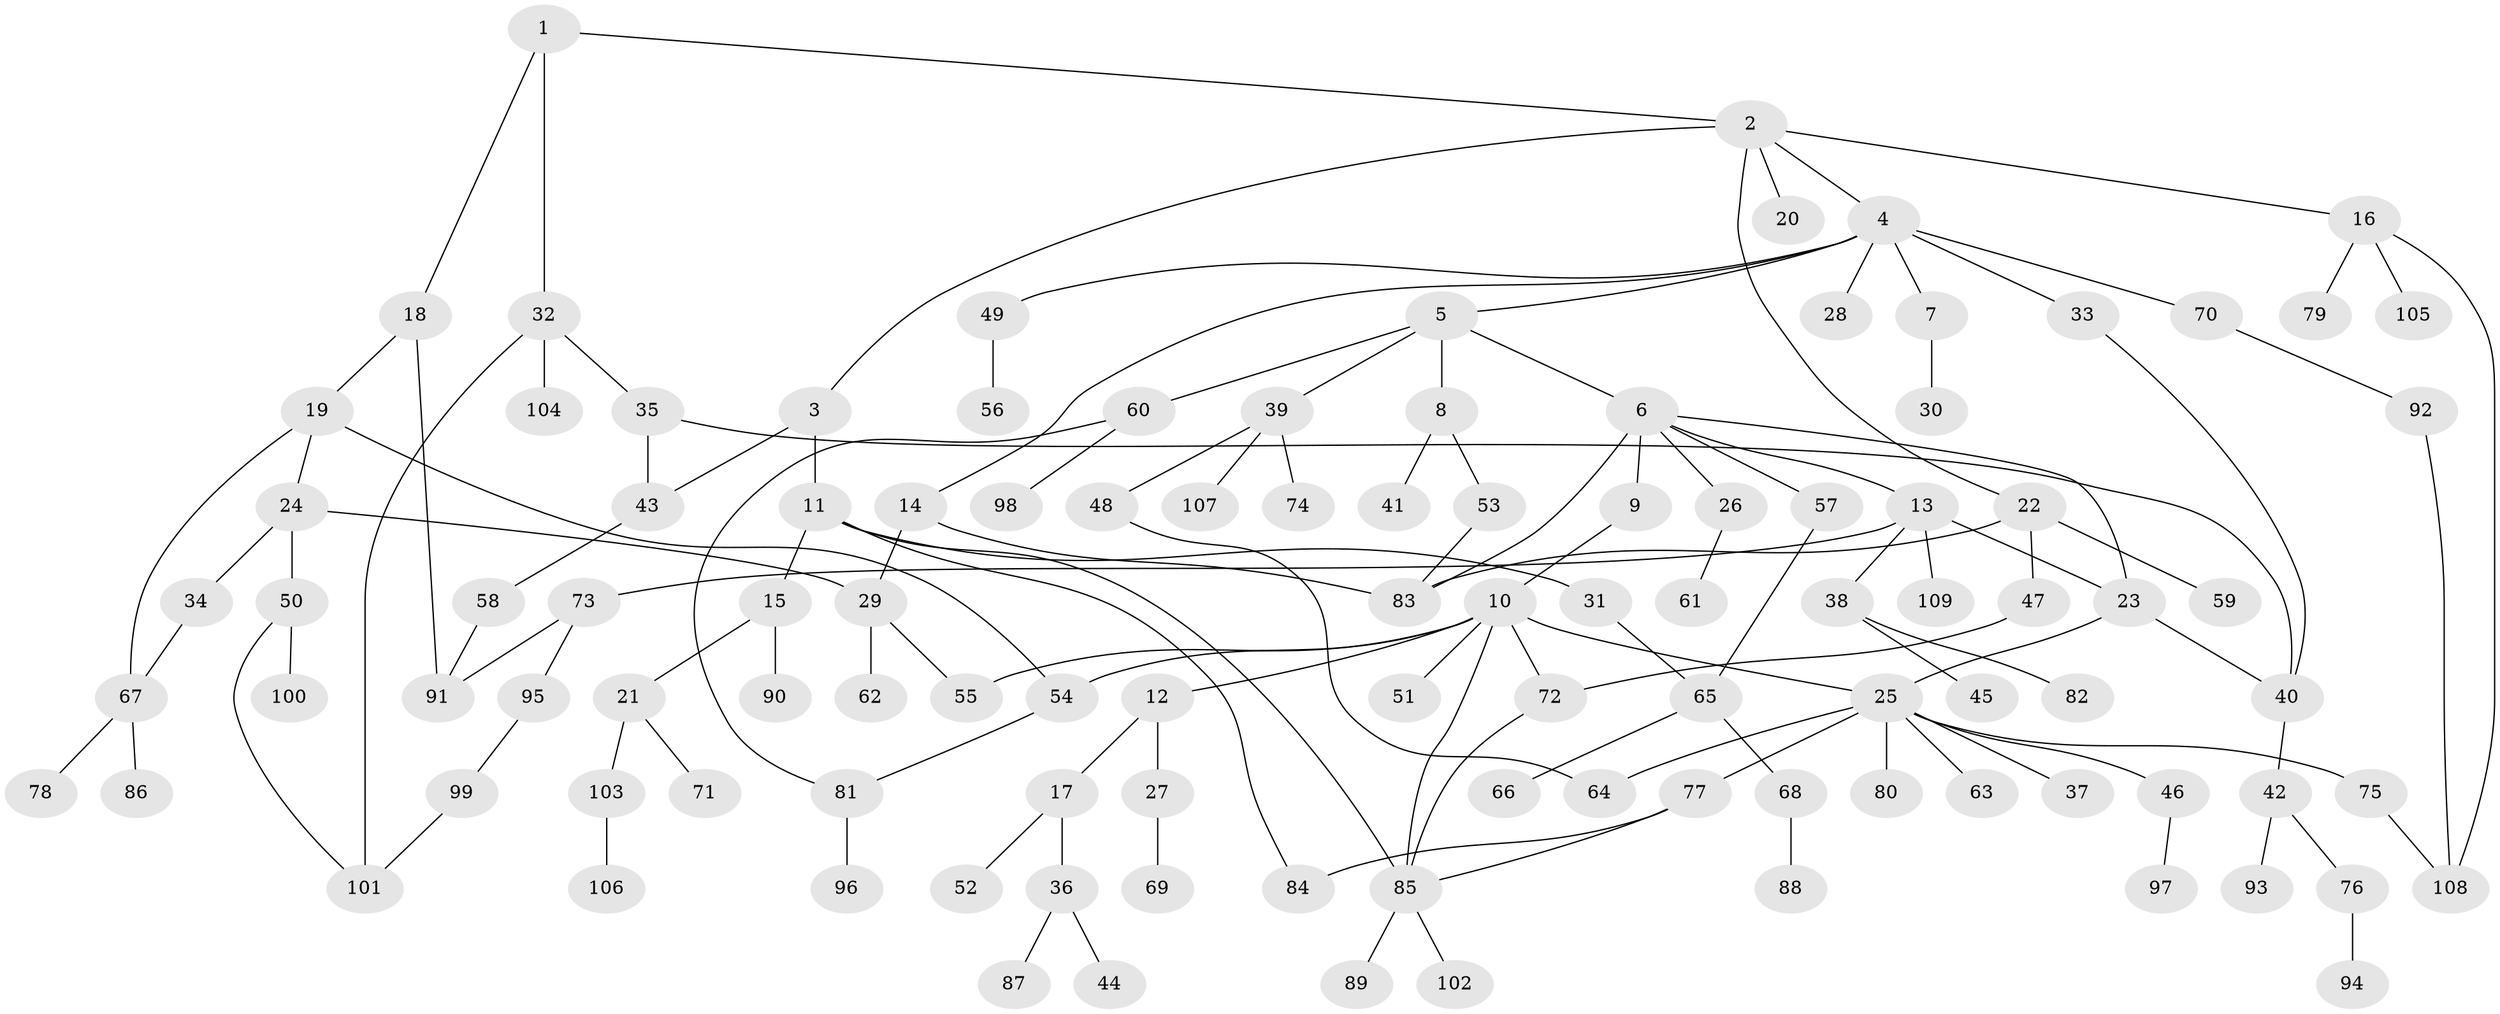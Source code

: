 // coarse degree distribution, {5: 0.03896103896103896, 7: 0.03896103896103896, 9: 0.012987012987012988, 8: 0.025974025974025976, 2: 0.23376623376623376, 3: 0.12987012987012986, 6: 0.03896103896103896, 4: 0.07792207792207792, 1: 0.4025974025974026}
// Generated by graph-tools (version 1.1) at 2025/41/03/06/25 10:41:27]
// undirected, 109 vertices, 134 edges
graph export_dot {
graph [start="1"]
  node [color=gray90,style=filled];
  1;
  2;
  3;
  4;
  5;
  6;
  7;
  8;
  9;
  10;
  11;
  12;
  13;
  14;
  15;
  16;
  17;
  18;
  19;
  20;
  21;
  22;
  23;
  24;
  25;
  26;
  27;
  28;
  29;
  30;
  31;
  32;
  33;
  34;
  35;
  36;
  37;
  38;
  39;
  40;
  41;
  42;
  43;
  44;
  45;
  46;
  47;
  48;
  49;
  50;
  51;
  52;
  53;
  54;
  55;
  56;
  57;
  58;
  59;
  60;
  61;
  62;
  63;
  64;
  65;
  66;
  67;
  68;
  69;
  70;
  71;
  72;
  73;
  74;
  75;
  76;
  77;
  78;
  79;
  80;
  81;
  82;
  83;
  84;
  85;
  86;
  87;
  88;
  89;
  90;
  91;
  92;
  93;
  94;
  95;
  96;
  97;
  98;
  99;
  100;
  101;
  102;
  103;
  104;
  105;
  106;
  107;
  108;
  109;
  1 -- 2;
  1 -- 18;
  1 -- 32;
  2 -- 3;
  2 -- 4;
  2 -- 16;
  2 -- 20;
  2 -- 22;
  3 -- 11;
  3 -- 43;
  4 -- 5;
  4 -- 7;
  4 -- 14;
  4 -- 28;
  4 -- 33;
  4 -- 49;
  4 -- 70;
  5 -- 6;
  5 -- 8;
  5 -- 39;
  5 -- 60;
  6 -- 9;
  6 -- 13;
  6 -- 26;
  6 -- 57;
  6 -- 83;
  6 -- 23;
  7 -- 30;
  8 -- 41;
  8 -- 53;
  9 -- 10;
  10 -- 12;
  10 -- 51;
  10 -- 54;
  10 -- 55;
  10 -- 85;
  10 -- 25;
  10 -- 72;
  11 -- 15;
  11 -- 31;
  11 -- 84;
  11 -- 85;
  12 -- 17;
  12 -- 27;
  13 -- 23;
  13 -- 38;
  13 -- 73;
  13 -- 109;
  14 -- 29;
  14 -- 83;
  15 -- 21;
  15 -- 90;
  16 -- 79;
  16 -- 105;
  16 -- 108;
  17 -- 36;
  17 -- 52;
  18 -- 19;
  18 -- 91;
  19 -- 24;
  19 -- 67;
  19 -- 54;
  21 -- 71;
  21 -- 103;
  22 -- 47;
  22 -- 59;
  22 -- 83;
  23 -- 25;
  23 -- 40;
  24 -- 34;
  24 -- 50;
  24 -- 29;
  25 -- 37;
  25 -- 46;
  25 -- 63;
  25 -- 75;
  25 -- 77;
  25 -- 80;
  25 -- 64;
  26 -- 61;
  27 -- 69;
  29 -- 62;
  29 -- 55;
  31 -- 65;
  32 -- 35;
  32 -- 104;
  32 -- 101;
  33 -- 40;
  34 -- 67;
  35 -- 43;
  35 -- 40;
  36 -- 44;
  36 -- 87;
  38 -- 45;
  38 -- 82;
  39 -- 48;
  39 -- 74;
  39 -- 107;
  40 -- 42;
  42 -- 76;
  42 -- 93;
  43 -- 58;
  46 -- 97;
  47 -- 72;
  48 -- 64;
  49 -- 56;
  50 -- 100;
  50 -- 101;
  53 -- 83;
  54 -- 81;
  57 -- 65;
  58 -- 91;
  60 -- 81;
  60 -- 98;
  65 -- 66;
  65 -- 68;
  67 -- 78;
  67 -- 86;
  68 -- 88;
  70 -- 92;
  72 -- 85;
  73 -- 95;
  73 -- 91;
  75 -- 108;
  76 -- 94;
  77 -- 84;
  77 -- 85;
  81 -- 96;
  85 -- 89;
  85 -- 102;
  92 -- 108;
  95 -- 99;
  99 -- 101;
  103 -- 106;
}
